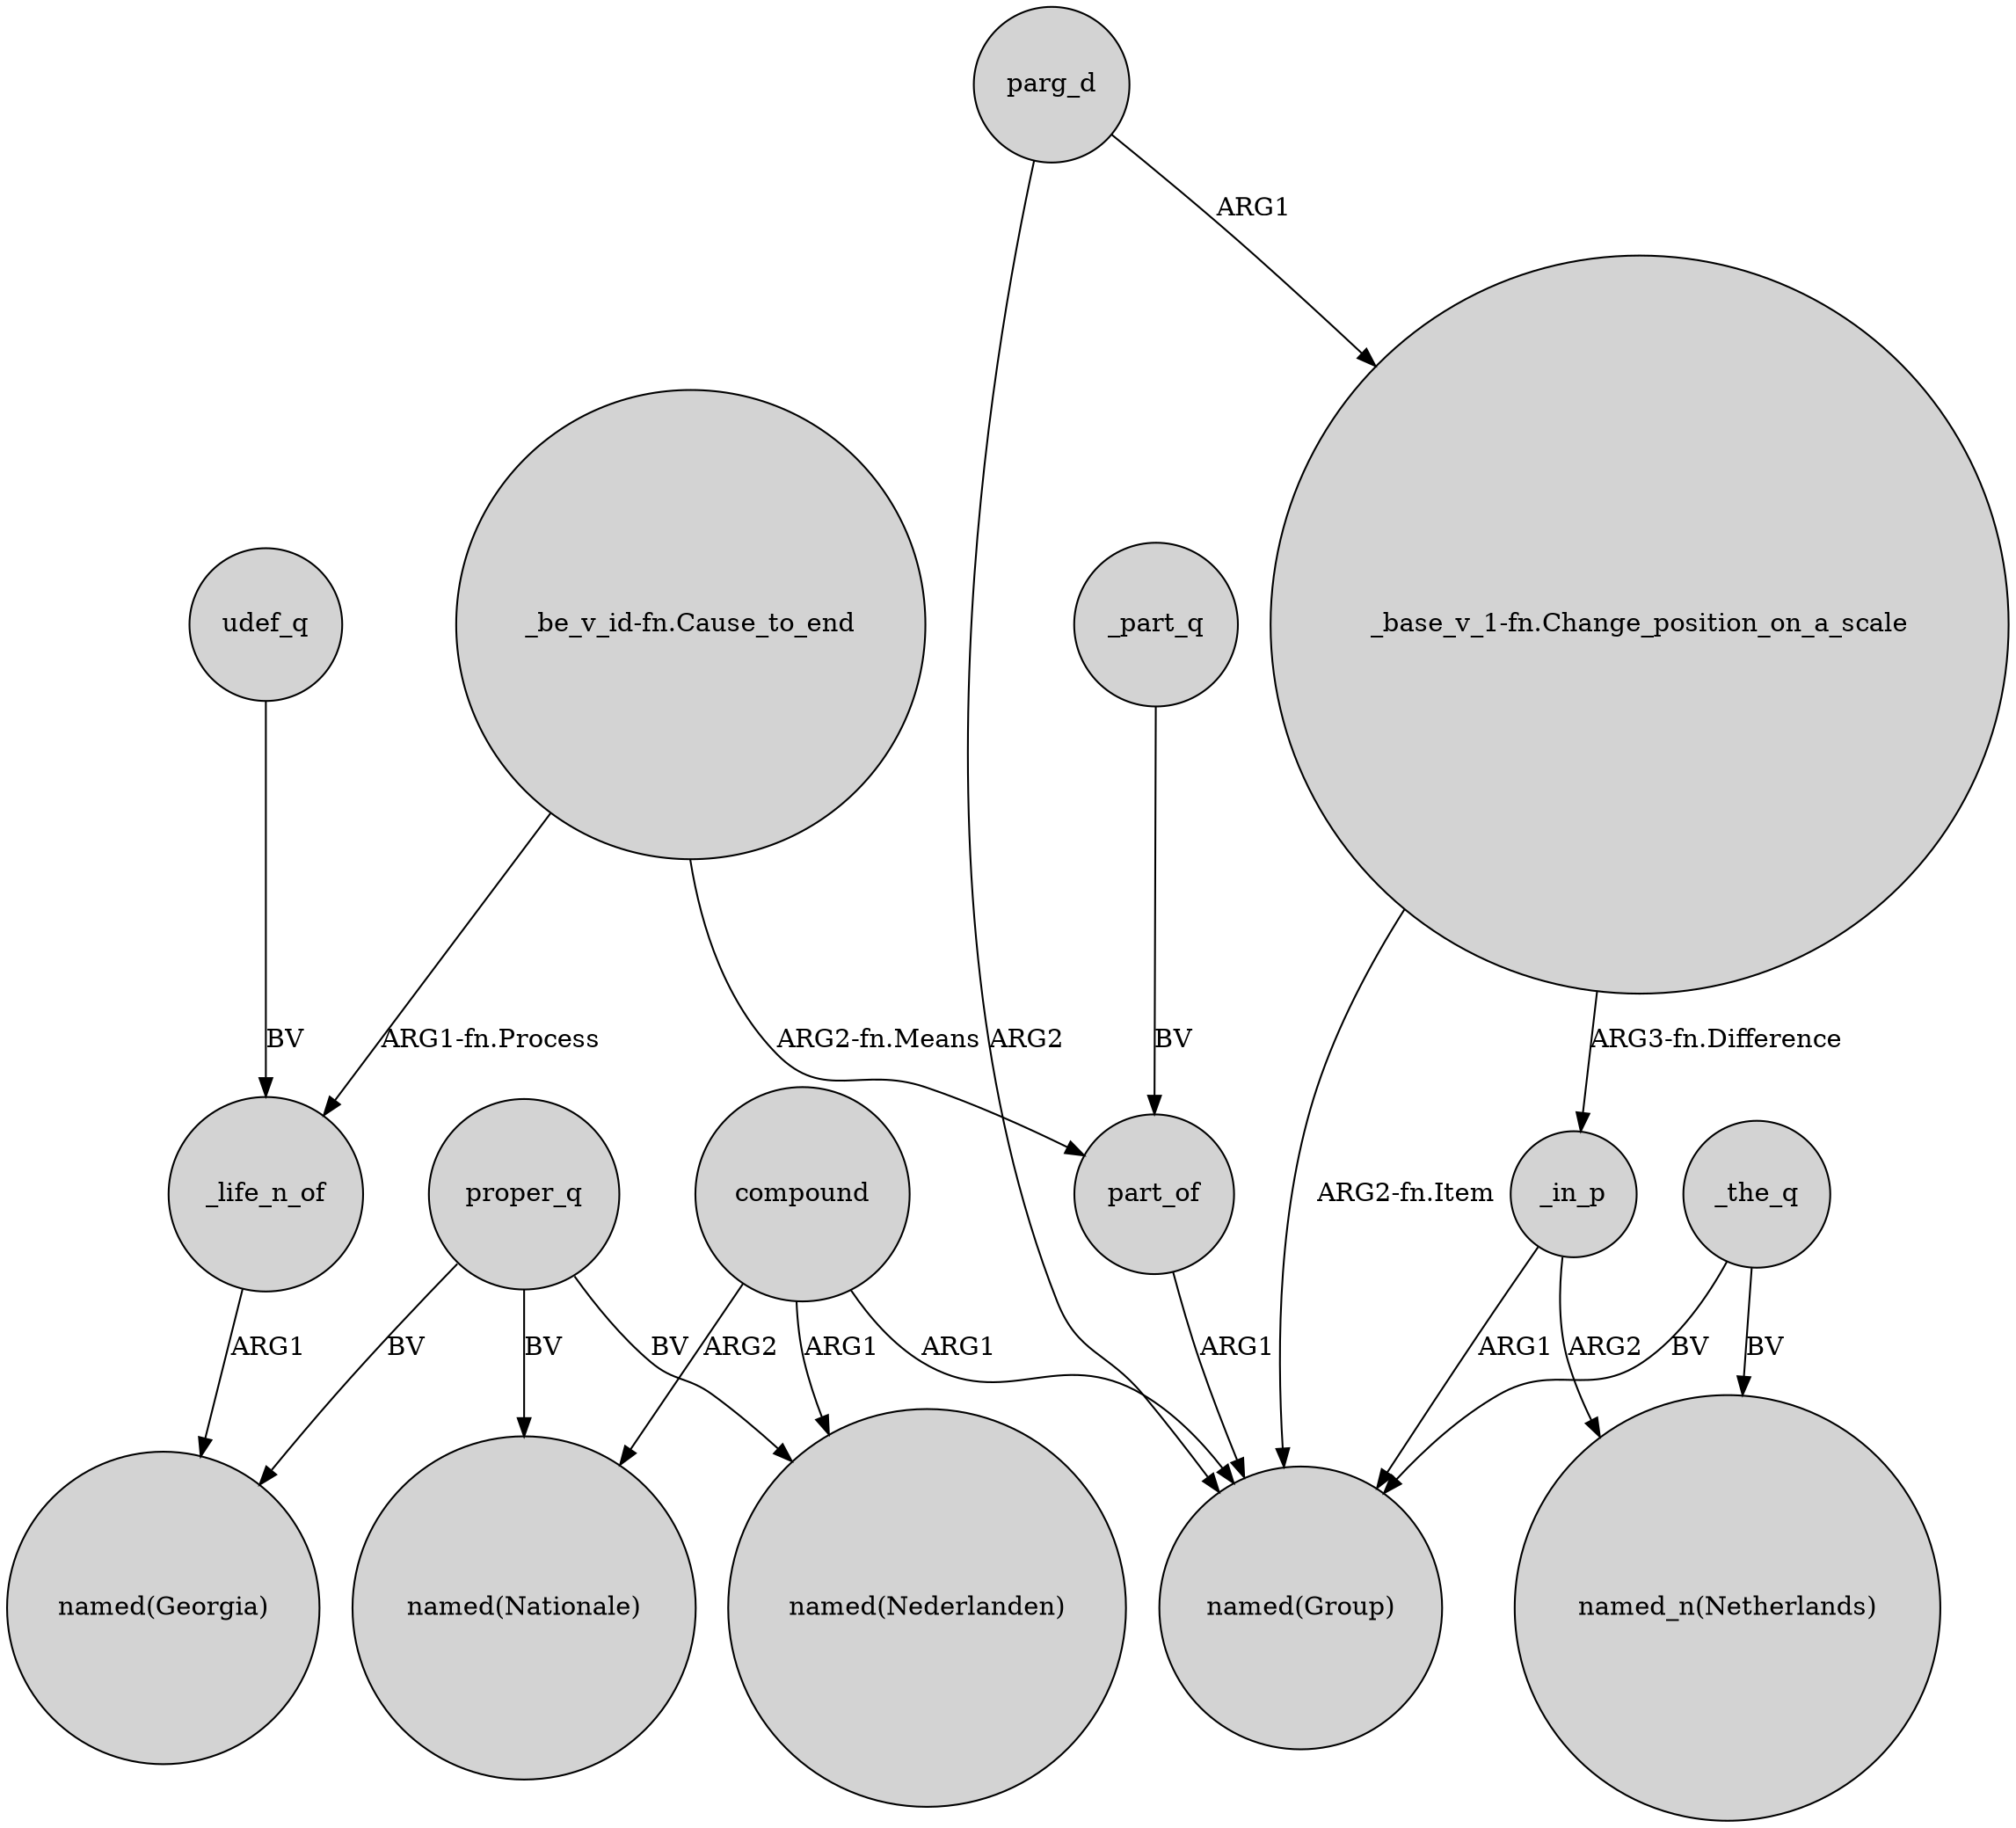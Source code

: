 digraph {
	node [shape=circle style=filled]
	_life_n_of -> "named(Georgia)" [label=ARG1]
	"_be_v_id-fn.Cause_to_end" -> _life_n_of [label="ARG1-fn.Process"]
	proper_q -> "named(Nederlanden)" [label=BV]
	_part_q -> part_of [label=BV]
	_the_q -> "named(Group)" [label=BV]
	parg_d -> "_base_v_1-fn.Change_position_on_a_scale" [label=ARG1]
	parg_d -> "named(Group)" [label=ARG2]
	proper_q -> "named(Nationale)" [label=BV]
	"_base_v_1-fn.Change_position_on_a_scale" -> _in_p [label="ARG3-fn.Difference"]
	_in_p -> "named_n(Netherlands)" [label=ARG2]
	udef_q -> _life_n_of [label=BV]
	part_of -> "named(Group)" [label=ARG1]
	"_base_v_1-fn.Change_position_on_a_scale" -> "named(Group)" [label="ARG2-fn.Item"]
	compound -> "named(Nederlanden)" [label=ARG1]
	_in_p -> "named(Group)" [label=ARG1]
	compound -> "named(Group)" [label=ARG1]
	proper_q -> "named(Georgia)" [label=BV]
	"_be_v_id-fn.Cause_to_end" -> part_of [label="ARG2-fn.Means"]
	_the_q -> "named_n(Netherlands)" [label=BV]
	compound -> "named(Nationale)" [label=ARG2]
}
